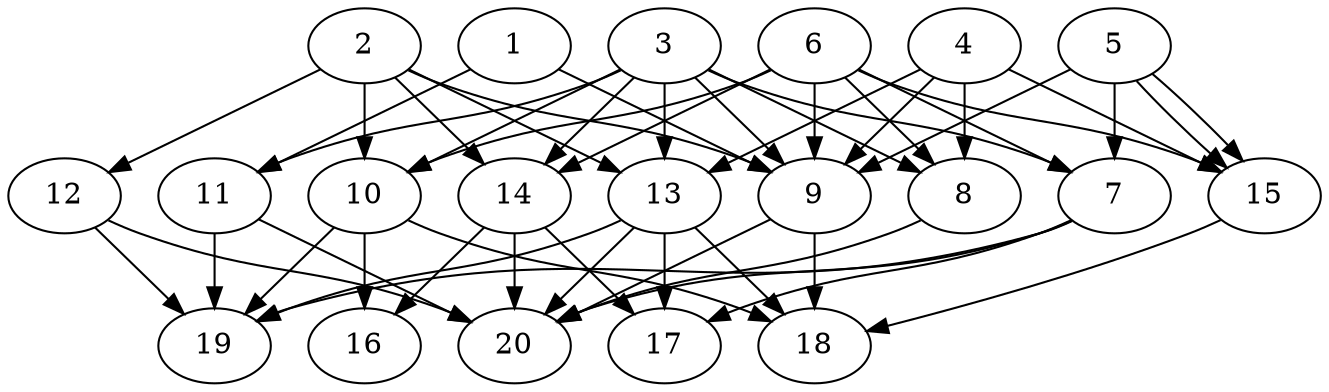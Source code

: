 // DAG automatically generated by daggen at Thu Oct  3 13:58:43 2019
// ./daggen --dot -n 20 --ccr 0.3 --fat 0.7 --regular 0.7 --density 0.9 --mindata 5242880 --maxdata 52428800 
digraph G {
  1 [size="67242667", alpha="0.14", expect_size="20172800"] 
  1 -> 9 [size ="20172800"]
  1 -> 11 [size ="20172800"]
  2 [size="140946773", alpha="0.07", expect_size="42284032"] 
  2 -> 9 [size ="42284032"]
  2 -> 10 [size ="42284032"]
  2 -> 12 [size ="42284032"]
  2 -> 13 [size ="42284032"]
  2 -> 14 [size ="42284032"]
  3 [size="139175253", alpha="0.11", expect_size="41752576"] 
  3 -> 7 [size ="41752576"]
  3 -> 8 [size ="41752576"]
  3 -> 9 [size ="41752576"]
  3 -> 10 [size ="41752576"]
  3 -> 11 [size ="41752576"]
  3 -> 13 [size ="41752576"]
  3 -> 14 [size ="41752576"]
  4 [size="165082453", alpha="0.13", expect_size="49524736"] 
  4 -> 8 [size ="49524736"]
  4 -> 9 [size ="49524736"]
  4 -> 13 [size ="49524736"]
  4 -> 15 [size ="49524736"]
  5 [size="125808640", alpha="0.00", expect_size="37742592"] 
  5 -> 7 [size ="37742592"]
  5 -> 9 [size ="37742592"]
  5 -> 15 [size ="37742592"]
  5 -> 15 [size ="37742592"]
  6 [size="83022507", alpha="0.04", expect_size="24906752"] 
  6 -> 7 [size ="24906752"]
  6 -> 8 [size ="24906752"]
  6 -> 9 [size ="24906752"]
  6 -> 10 [size ="24906752"]
  6 -> 14 [size ="24906752"]
  6 -> 15 [size ="24906752"]
  7 [size="166130347", alpha="0.01", expect_size="49839104"] 
  7 -> 17 [size ="49839104"]
  7 -> 19 [size ="49839104"]
  7 -> 20 [size ="49839104"]
  8 [size="56944640", alpha="0.03", expect_size="17083392"] 
  8 -> 20 [size ="17083392"]
  9 [size="86678187", alpha="0.12", expect_size="26003456"] 
  9 -> 18 [size ="26003456"]
  9 -> 20 [size ="26003456"]
  10 [size="119760213", alpha="0.07", expect_size="35928064"] 
  10 -> 16 [size ="35928064"]
  10 -> 18 [size ="35928064"]
  10 -> 19 [size ="35928064"]
  11 [size="123101867", alpha="0.12", expect_size="36930560"] 
  11 -> 19 [size ="36930560"]
  11 -> 20 [size ="36930560"]
  12 [size="72949760", alpha="0.03", expect_size="21884928"] 
  12 -> 19 [size ="21884928"]
  12 -> 20 [size ="21884928"]
  13 [size="128832853", alpha="0.07", expect_size="38649856"] 
  13 -> 17 [size ="38649856"]
  13 -> 18 [size ="38649856"]
  13 -> 19 [size ="38649856"]
  13 -> 20 [size ="38649856"]
  14 [size="58750293", alpha="0.04", expect_size="17625088"] 
  14 -> 16 [size ="17625088"]
  14 -> 17 [size ="17625088"]
  14 -> 20 [size ="17625088"]
  15 [size="158873600", alpha="0.05", expect_size="47662080"] 
  15 -> 18 [size ="47662080"]
  16 [size="158897493", alpha="0.07", expect_size="47669248"] 
  17 [size="35908267", alpha="0.10", expect_size="10772480"] 
  18 [size="45301760", alpha="0.08", expect_size="13590528"] 
  19 [size="71659520", alpha="0.16", expect_size="21497856"] 
  20 [size="167010987", alpha="0.06", expect_size="50103296"] 
}
